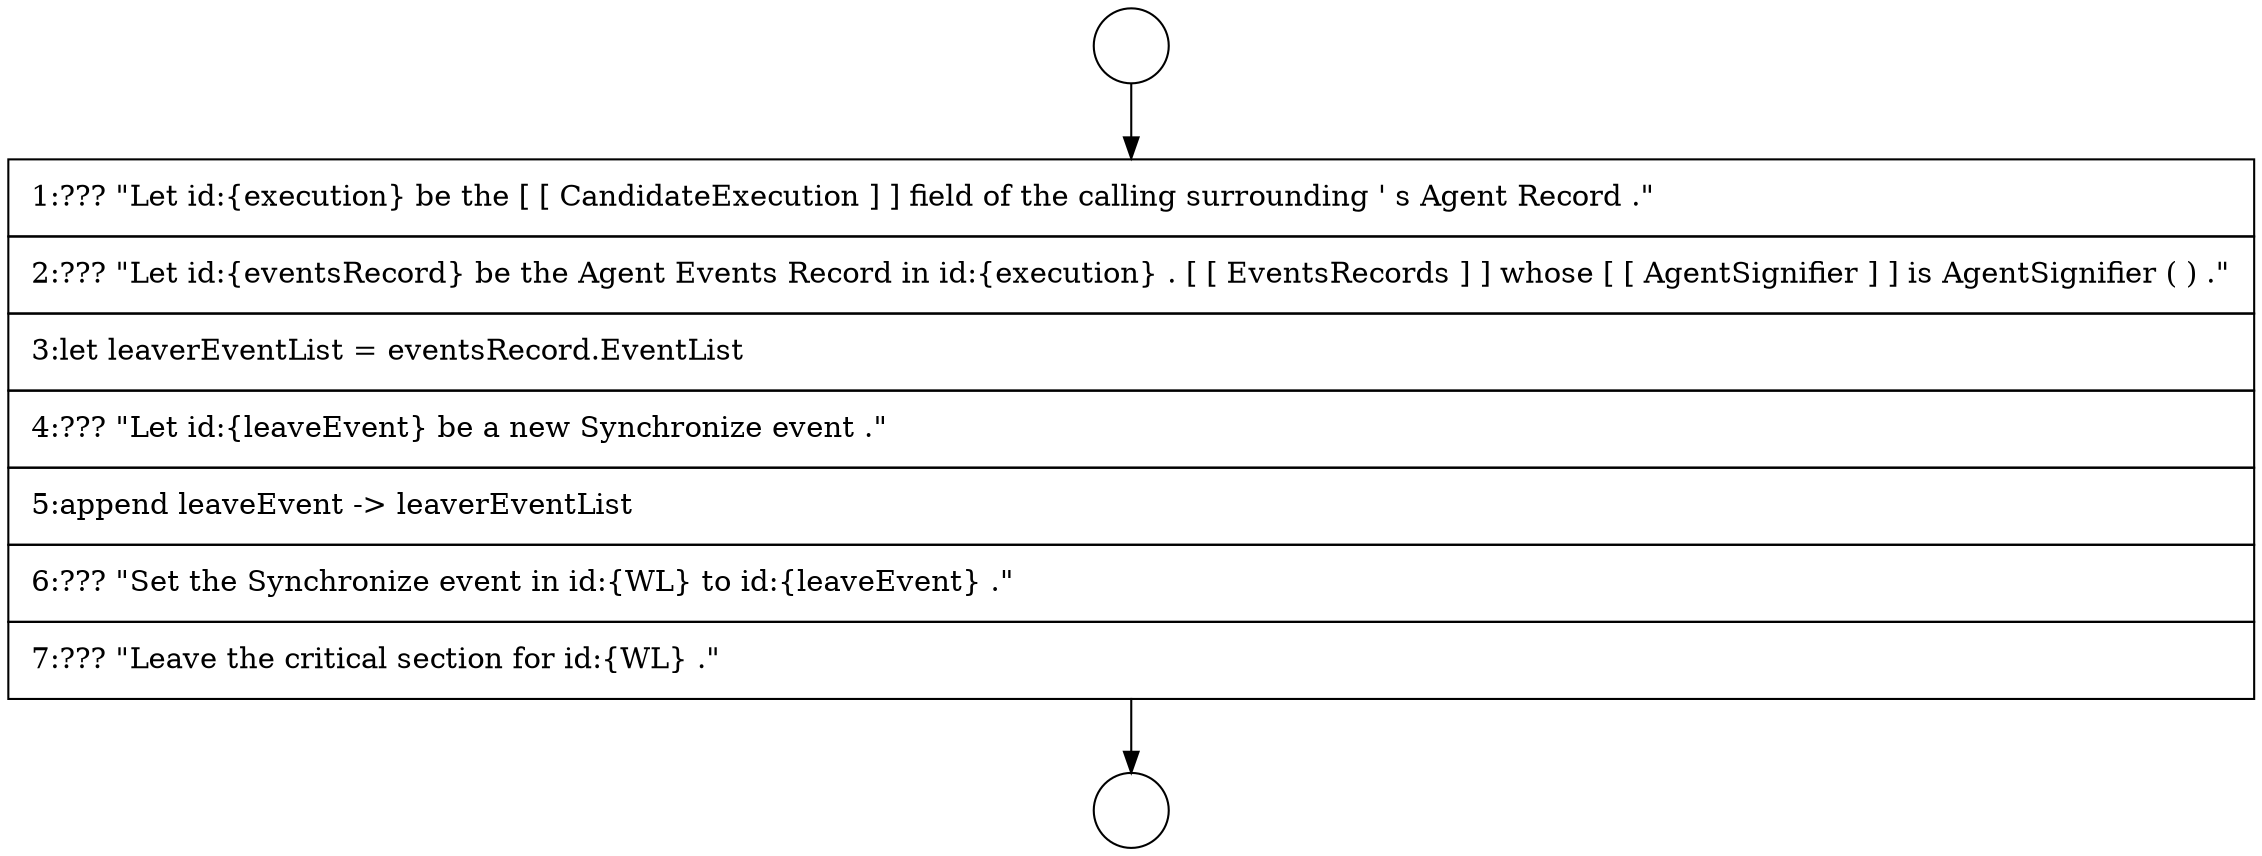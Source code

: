 digraph {
  node17899 [shape=circle label=" " color="black" fillcolor="white" style=filled]
  node17901 [shape=none, margin=0, label=<<font color="black">
    <table border="0" cellborder="1" cellspacing="0" cellpadding="10">
      <tr><td align="left">1:??? &quot;Let id:{execution} be the [ [ CandidateExecution ] ] field of the calling surrounding ' s Agent Record .&quot;</td></tr>
      <tr><td align="left">2:??? &quot;Let id:{eventsRecord} be the Agent Events Record in id:{execution} . [ [ EventsRecords ] ] whose [ [ AgentSignifier ] ] is AgentSignifier ( ) .&quot;</td></tr>
      <tr><td align="left">3:let leaverEventList = eventsRecord.EventList</td></tr>
      <tr><td align="left">4:??? &quot;Let id:{leaveEvent} be a new Synchronize event .&quot;</td></tr>
      <tr><td align="left">5:append leaveEvent -&gt; leaverEventList</td></tr>
      <tr><td align="left">6:??? &quot;Set the Synchronize event in id:{WL} to id:{leaveEvent} .&quot;</td></tr>
      <tr><td align="left">7:??? &quot;Leave the critical section for id:{WL} .&quot;</td></tr>
    </table>
  </font>> color="black" fillcolor="white" style=filled]
  node17900 [shape=circle label=" " color="black" fillcolor="white" style=filled]
  node17899 -> node17901 [ color="black"]
  node17901 -> node17900 [ color="black"]
}
